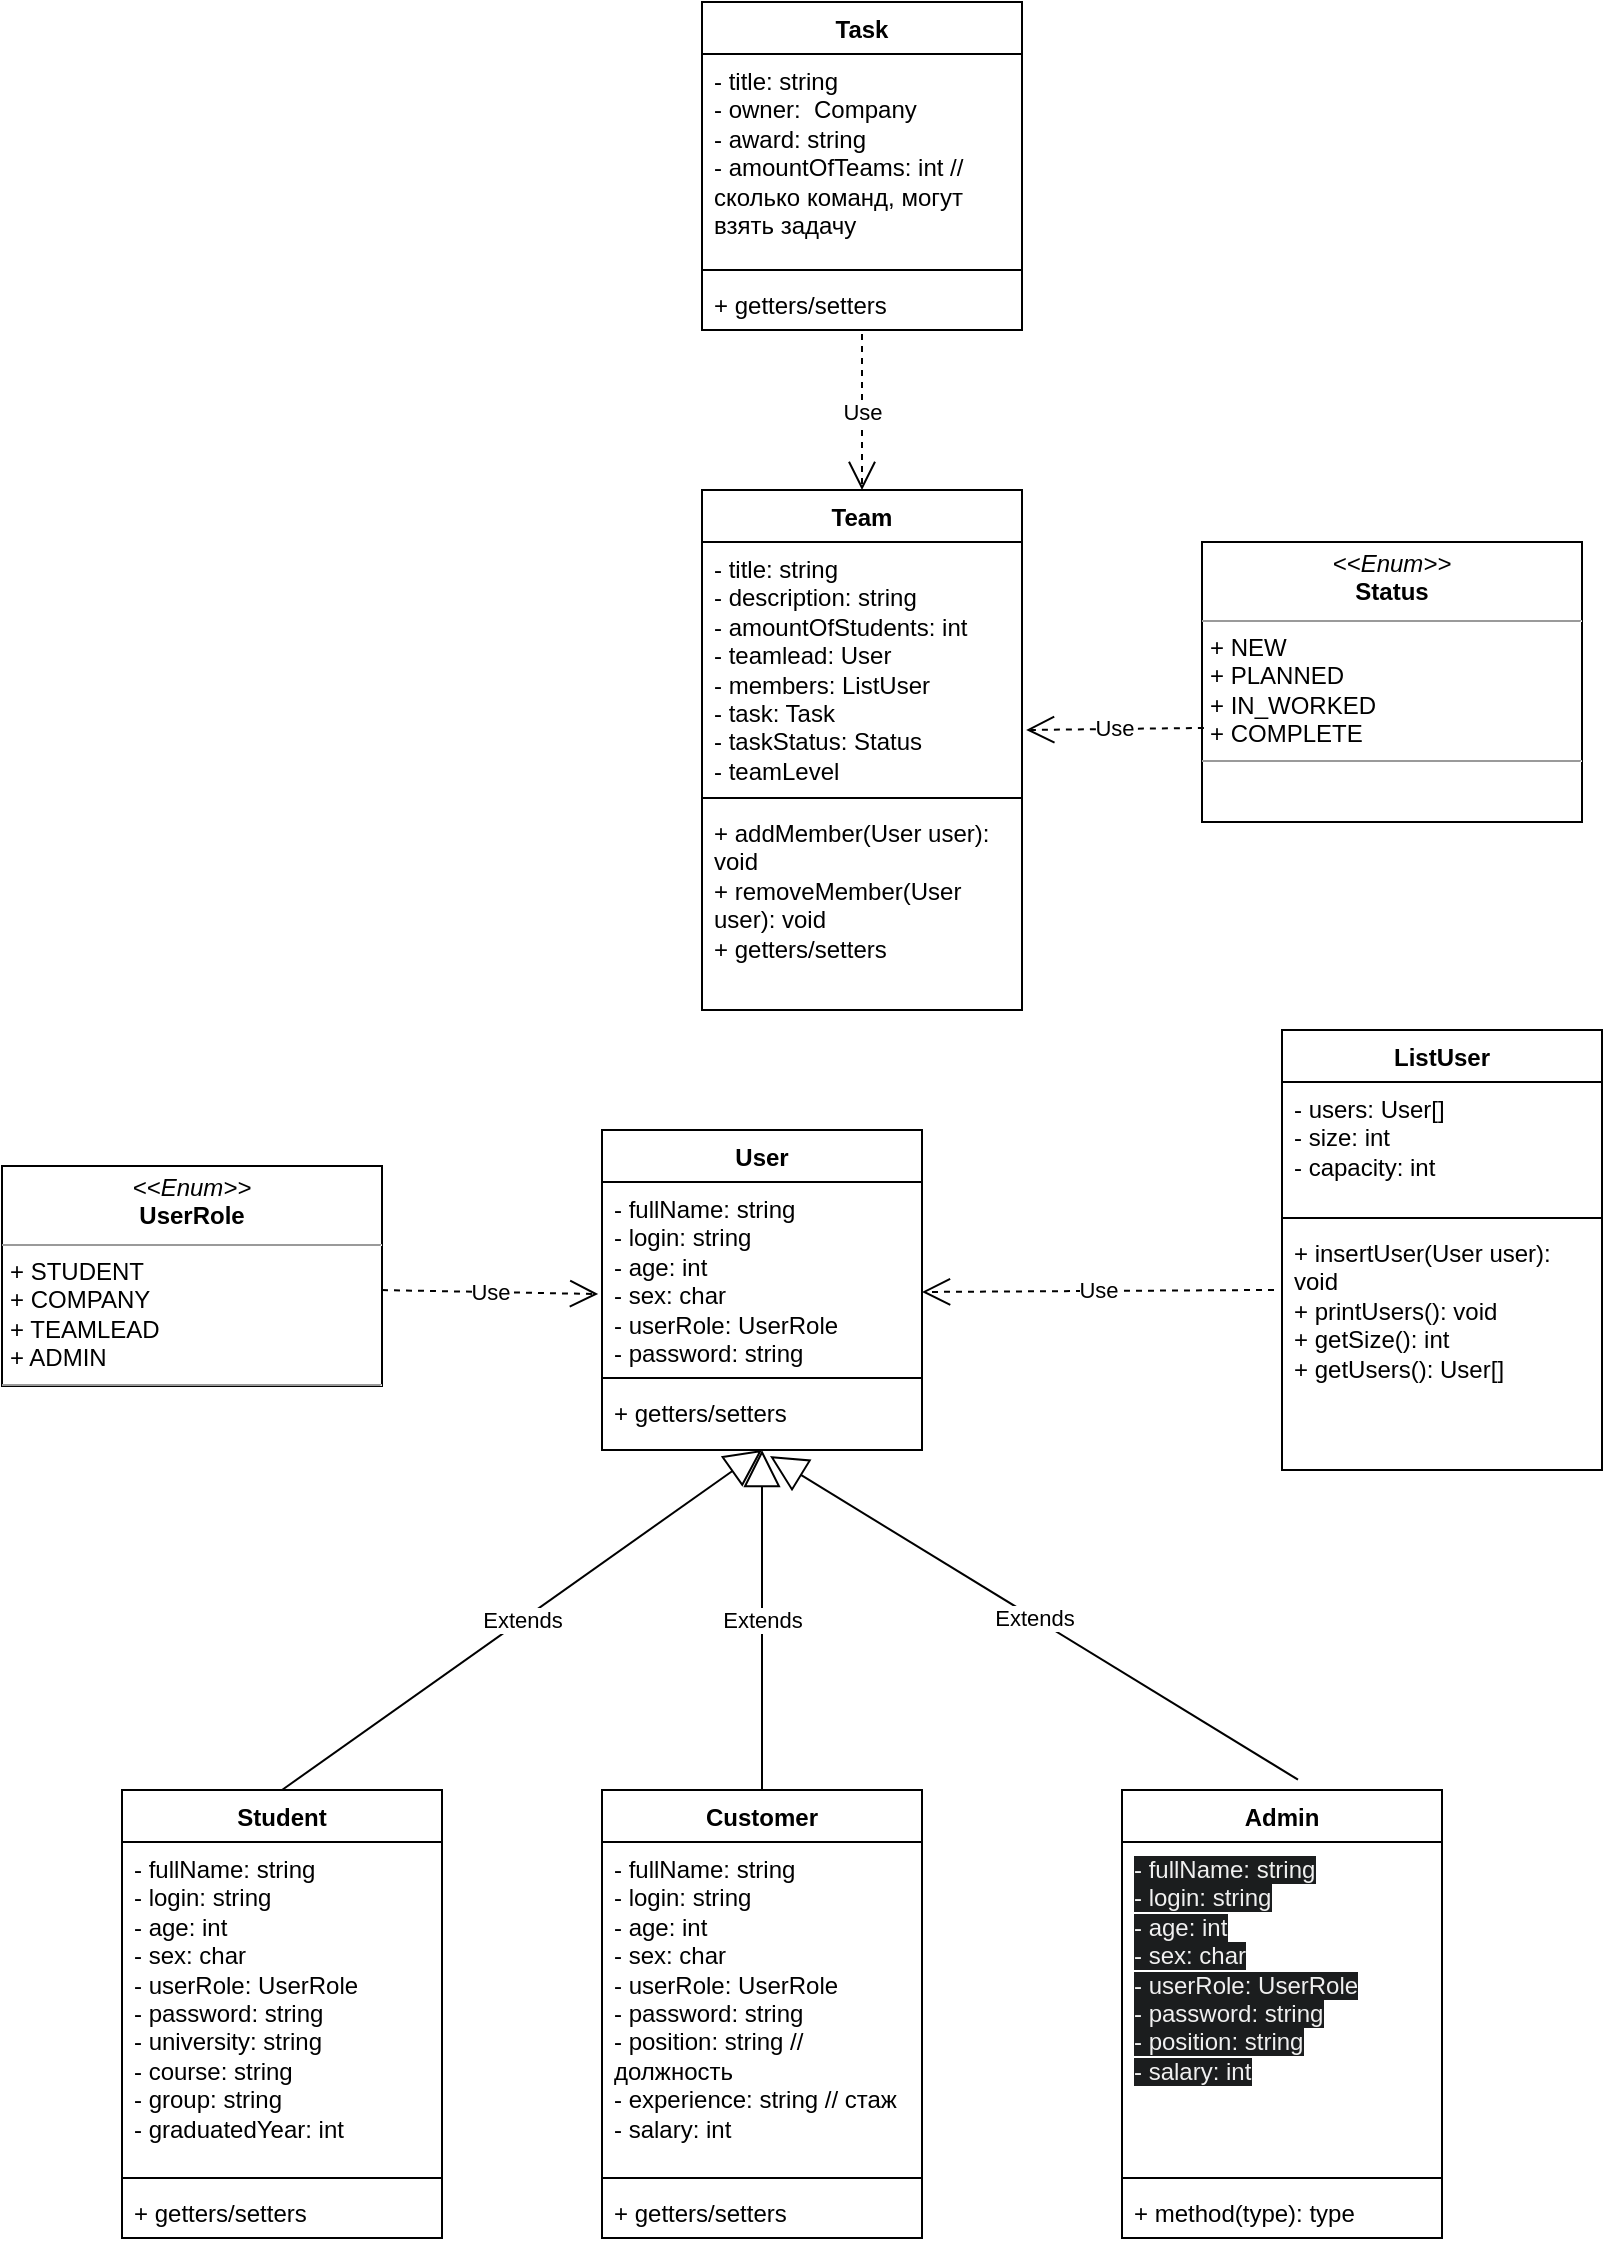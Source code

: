 <mxfile version="21.7.5" type="device">
  <diagram id="C5RBs43oDa-KdzZeNtuy" name="Page-1">
    <mxGraphModel dx="2901" dy="2319" grid="1" gridSize="10" guides="1" tooltips="1" connect="1" arrows="1" fold="1" page="1" pageScale="1" pageWidth="827" pageHeight="1169" math="0" shadow="0">
      <root>
        <mxCell id="WIyWlLk6GJQsqaUBKTNV-0" />
        <mxCell id="WIyWlLk6GJQsqaUBKTNV-1" parent="WIyWlLk6GJQsqaUBKTNV-0" />
        <mxCell id="0wprBBfwhwl6oBhlqlWR-5" value="Team" style="swimlane;fontStyle=1;align=center;verticalAlign=top;childLayout=stackLayout;horizontal=1;startSize=26;horizontalStack=0;resizeParent=1;resizeParentMax=0;resizeLast=0;collapsible=1;marginBottom=0;whiteSpace=wrap;html=1;" vertex="1" parent="WIyWlLk6GJQsqaUBKTNV-1">
          <mxGeometry x="100" y="80" width="160" height="260" as="geometry" />
        </mxCell>
        <mxCell id="0wprBBfwhwl6oBhlqlWR-6" value="- title: string&lt;br&gt;- description: string&lt;br&gt;- amountOfStudents: int&lt;br&gt;- teamlead: User&lt;br&gt;- members: ListUser&lt;br&gt;- task: Task&lt;br&gt;- taskStatus: Status&lt;br&gt;- teamLevel" style="text;strokeColor=none;fillColor=none;align=left;verticalAlign=top;spacingLeft=4;spacingRight=4;overflow=hidden;rotatable=0;points=[[0,0.5],[1,0.5]];portConstraint=eastwest;whiteSpace=wrap;html=1;" vertex="1" parent="0wprBBfwhwl6oBhlqlWR-5">
          <mxGeometry y="26" width="160" height="124" as="geometry" />
        </mxCell>
        <mxCell id="0wprBBfwhwl6oBhlqlWR-7" value="" style="line;strokeWidth=1;fillColor=none;align=left;verticalAlign=middle;spacingTop=-1;spacingLeft=3;spacingRight=3;rotatable=0;labelPosition=right;points=[];portConstraint=eastwest;strokeColor=inherit;" vertex="1" parent="0wprBBfwhwl6oBhlqlWR-5">
          <mxGeometry y="150" width="160" height="8" as="geometry" />
        </mxCell>
        <mxCell id="0wprBBfwhwl6oBhlqlWR-8" value="+ addMember(User user): void&lt;br&gt;+ removeMember(User user): void&lt;br&gt;+ getters/setters" style="text;strokeColor=none;fillColor=none;align=left;verticalAlign=top;spacingLeft=4;spacingRight=4;overflow=hidden;rotatable=0;points=[[0,0.5],[1,0.5]];portConstraint=eastwest;whiteSpace=wrap;html=1;" vertex="1" parent="0wprBBfwhwl6oBhlqlWR-5">
          <mxGeometry y="158" width="160" height="102" as="geometry" />
        </mxCell>
        <mxCell id="0wprBBfwhwl6oBhlqlWR-10" value="User" style="swimlane;fontStyle=1;align=center;verticalAlign=top;childLayout=stackLayout;horizontal=1;startSize=26;horizontalStack=0;resizeParent=1;resizeParentMax=0;resizeLast=0;collapsible=1;marginBottom=0;whiteSpace=wrap;html=1;" vertex="1" parent="WIyWlLk6GJQsqaUBKTNV-1">
          <mxGeometry x="50" y="400" width="160" height="160" as="geometry" />
        </mxCell>
        <mxCell id="0wprBBfwhwl6oBhlqlWR-11" value="- fullName: string&lt;br&gt;- login: string&lt;br&gt;- age: int&lt;br&gt;- sex: char&lt;br&gt;- userRole: UserRole&lt;br&gt;- password: string" style="text;strokeColor=none;fillColor=none;align=left;verticalAlign=top;spacingLeft=4;spacingRight=4;overflow=hidden;rotatable=0;points=[[0,0.5],[1,0.5]];portConstraint=eastwest;whiteSpace=wrap;html=1;" vertex="1" parent="0wprBBfwhwl6oBhlqlWR-10">
          <mxGeometry y="26" width="160" height="94" as="geometry" />
        </mxCell>
        <mxCell id="0wprBBfwhwl6oBhlqlWR-12" value="" style="line;strokeWidth=1;fillColor=none;align=left;verticalAlign=middle;spacingTop=-1;spacingLeft=3;spacingRight=3;rotatable=0;labelPosition=right;points=[];portConstraint=eastwest;strokeColor=inherit;" vertex="1" parent="0wprBBfwhwl6oBhlqlWR-10">
          <mxGeometry y="120" width="160" height="8" as="geometry" />
        </mxCell>
        <mxCell id="0wprBBfwhwl6oBhlqlWR-13" value="+ getters/setters" style="text;strokeColor=none;fillColor=none;align=left;verticalAlign=top;spacingLeft=4;spacingRight=4;overflow=hidden;rotatable=0;points=[[0,0.5],[1,0.5]];portConstraint=eastwest;whiteSpace=wrap;html=1;" vertex="1" parent="0wprBBfwhwl6oBhlqlWR-10">
          <mxGeometry y="128" width="160" height="32" as="geometry" />
        </mxCell>
        <mxCell id="0wprBBfwhwl6oBhlqlWR-14" value="ListUser" style="swimlane;fontStyle=1;align=center;verticalAlign=top;childLayout=stackLayout;horizontal=1;startSize=26;horizontalStack=0;resizeParent=1;resizeParentMax=0;resizeLast=0;collapsible=1;marginBottom=0;whiteSpace=wrap;html=1;" vertex="1" parent="WIyWlLk6GJQsqaUBKTNV-1">
          <mxGeometry x="390" y="350" width="160" height="220" as="geometry" />
        </mxCell>
        <mxCell id="0wprBBfwhwl6oBhlqlWR-15" value="- users: User[]&lt;br&gt;- size: int&lt;br&gt;- capacity: int&lt;br&gt;" style="text;strokeColor=none;fillColor=none;align=left;verticalAlign=top;spacingLeft=4;spacingRight=4;overflow=hidden;rotatable=0;points=[[0,0.5],[1,0.5]];portConstraint=eastwest;whiteSpace=wrap;html=1;" vertex="1" parent="0wprBBfwhwl6oBhlqlWR-14">
          <mxGeometry y="26" width="160" height="64" as="geometry" />
        </mxCell>
        <mxCell id="0wprBBfwhwl6oBhlqlWR-16" value="" style="line;strokeWidth=1;fillColor=none;align=left;verticalAlign=middle;spacingTop=-1;spacingLeft=3;spacingRight=3;rotatable=0;labelPosition=right;points=[];portConstraint=eastwest;strokeColor=inherit;" vertex="1" parent="0wprBBfwhwl6oBhlqlWR-14">
          <mxGeometry y="90" width="160" height="8" as="geometry" />
        </mxCell>
        <mxCell id="0wprBBfwhwl6oBhlqlWR-17" value="+ insertUser(User user): void&lt;br&gt;+ printUsers(): void&lt;br&gt;+ getSize(): int&lt;br&gt;+ getUsers(): User[]" style="text;strokeColor=none;fillColor=none;align=left;verticalAlign=top;spacingLeft=4;spacingRight=4;overflow=hidden;rotatable=0;points=[[0,0.5],[1,0.5]];portConstraint=eastwest;whiteSpace=wrap;html=1;" vertex="1" parent="0wprBBfwhwl6oBhlqlWR-14">
          <mxGeometry y="98" width="160" height="122" as="geometry" />
        </mxCell>
        <mxCell id="0wprBBfwhwl6oBhlqlWR-18" value="&lt;p style=&quot;margin:0px;margin-top:4px;text-align:center;&quot;&gt;&lt;i&gt;&amp;lt;&amp;lt;Enum&amp;gt;&amp;gt;&lt;/i&gt;&lt;br&gt;&lt;b&gt;Status&lt;/b&gt;&lt;/p&gt;&lt;hr size=&quot;1&quot;&gt;&lt;p style=&quot;margin:0px;margin-left:4px;&quot;&gt;+ NEW&lt;/p&gt;&lt;p style=&quot;margin:0px;margin-left:4px;&quot;&gt;+ PLANNED&lt;/p&gt;&lt;p style=&quot;margin:0px;margin-left:4px;&quot;&gt;+ IN_WORKED&lt;/p&gt;&lt;p style=&quot;margin:0px;margin-left:4px;&quot;&gt;+ COMPLETE&lt;/p&gt;&lt;hr size=&quot;1&quot;&gt;&lt;p style=&quot;margin:0px;margin-left:4px;&quot;&gt;&lt;br&gt;&lt;/p&gt;" style="verticalAlign=top;align=left;overflow=fill;fontSize=12;fontFamily=Helvetica;html=1;whiteSpace=wrap;" vertex="1" parent="WIyWlLk6GJQsqaUBKTNV-1">
          <mxGeometry x="350" y="106" width="190" height="140" as="geometry" />
        </mxCell>
        <mxCell id="0wprBBfwhwl6oBhlqlWR-20" value="Use" style="endArrow=open;endSize=12;dashed=1;html=1;rounded=0;entryX=1;entryY=0.585;entryDx=0;entryDy=0;entryPerimeter=0;exitX=-0.025;exitY=0.262;exitDx=0;exitDy=0;exitPerimeter=0;" edge="1" parent="WIyWlLk6GJQsqaUBKTNV-1" source="0wprBBfwhwl6oBhlqlWR-17" target="0wprBBfwhwl6oBhlqlWR-11">
          <mxGeometry width="160" relative="1" as="geometry">
            <mxPoint x="350" y="480" as="sourcePoint" />
            <mxPoint x="510" y="480" as="targetPoint" />
          </mxGeometry>
        </mxCell>
        <mxCell id="0wprBBfwhwl6oBhlqlWR-22" value="Use" style="endArrow=open;endSize=12;dashed=1;html=1;rounded=0;entryX=1.013;entryY=0.098;entryDx=0;entryDy=0;entryPerimeter=0;exitX=0.005;exitY=0.664;exitDx=0;exitDy=0;exitPerimeter=0;" edge="1" parent="WIyWlLk6GJQsqaUBKTNV-1" source="0wprBBfwhwl6oBhlqlWR-18">
          <mxGeometry width="160" relative="1" as="geometry">
            <mxPoint x="340" y="200" as="sourcePoint" />
            <mxPoint x="262.08" y="199.996" as="targetPoint" />
          </mxGeometry>
        </mxCell>
        <mxCell id="0wprBBfwhwl6oBhlqlWR-23" value="&lt;p style=&quot;margin:0px;margin-top:4px;text-align:center;&quot;&gt;&lt;i&gt;&amp;lt;&amp;lt;Enum&amp;gt;&amp;gt;&lt;/i&gt;&lt;br&gt;&lt;b&gt;UserRole&lt;/b&gt;&lt;/p&gt;&lt;hr size=&quot;1&quot;&gt;&lt;p style=&quot;margin:0px;margin-left:4px;&quot;&gt;+ STUDENT&lt;/p&gt;&lt;p style=&quot;margin:0px;margin-left:4px;&quot;&gt;+ COMPANY&lt;/p&gt;&lt;p style=&quot;margin:0px;margin-left:4px;&quot;&gt;+ TEAMLEAD&lt;/p&gt;&lt;p style=&quot;margin:0px;margin-left:4px;&quot;&gt;+ ADMIN&lt;/p&gt;&lt;hr size=&quot;1&quot;&gt;&lt;p style=&quot;margin:0px;margin-left:4px;&quot;&gt;&lt;br&gt;&lt;/p&gt;" style="verticalAlign=top;align=left;overflow=fill;fontSize=12;fontFamily=Helvetica;html=1;whiteSpace=wrap;" vertex="1" parent="WIyWlLk6GJQsqaUBKTNV-1">
          <mxGeometry x="-250" y="418" width="190" height="110" as="geometry" />
        </mxCell>
        <mxCell id="0wprBBfwhwl6oBhlqlWR-24" value="Use" style="endArrow=open;endSize=12;dashed=1;html=1;rounded=0;exitX=1;exitY=0.564;exitDx=0;exitDy=0;exitPerimeter=0;entryX=-0.012;entryY=0.596;entryDx=0;entryDy=0;entryPerimeter=0;" edge="1" parent="WIyWlLk6GJQsqaUBKTNV-1" source="0wprBBfwhwl6oBhlqlWR-23" target="0wprBBfwhwl6oBhlqlWR-11">
          <mxGeometry width="160" relative="1" as="geometry">
            <mxPoint x="336" y="584" as="sourcePoint" />
            <mxPoint x="40" y="480" as="targetPoint" />
          </mxGeometry>
        </mxCell>
        <mxCell id="0wprBBfwhwl6oBhlqlWR-25" value="Task" style="swimlane;fontStyle=1;align=center;verticalAlign=top;childLayout=stackLayout;horizontal=1;startSize=26;horizontalStack=0;resizeParent=1;resizeParentMax=0;resizeLast=0;collapsible=1;marginBottom=0;whiteSpace=wrap;html=1;" vertex="1" parent="WIyWlLk6GJQsqaUBKTNV-1">
          <mxGeometry x="100" y="-164" width="160" height="164" as="geometry" />
        </mxCell>
        <mxCell id="0wprBBfwhwl6oBhlqlWR-26" value="- title: string&lt;br&gt;- owner:&amp;nbsp; Company&lt;br&gt;- award: string&lt;br&gt;- amountOfTeams: int // сколько команд, могут взять задачу" style="text;strokeColor=none;fillColor=none;align=left;verticalAlign=top;spacingLeft=4;spacingRight=4;overflow=hidden;rotatable=0;points=[[0,0.5],[1,0.5]];portConstraint=eastwest;whiteSpace=wrap;html=1;" vertex="1" parent="0wprBBfwhwl6oBhlqlWR-25">
          <mxGeometry y="26" width="160" height="104" as="geometry" />
        </mxCell>
        <mxCell id="0wprBBfwhwl6oBhlqlWR-27" value="" style="line;strokeWidth=1;fillColor=none;align=left;verticalAlign=middle;spacingTop=-1;spacingLeft=3;spacingRight=3;rotatable=0;labelPosition=right;points=[];portConstraint=eastwest;strokeColor=inherit;" vertex="1" parent="0wprBBfwhwl6oBhlqlWR-25">
          <mxGeometry y="130" width="160" height="8" as="geometry" />
        </mxCell>
        <mxCell id="0wprBBfwhwl6oBhlqlWR-28" value="+ getters/setters" style="text;strokeColor=none;fillColor=none;align=left;verticalAlign=top;spacingLeft=4;spacingRight=4;overflow=hidden;rotatable=0;points=[[0,0.5],[1,0.5]];portConstraint=eastwest;whiteSpace=wrap;html=1;" vertex="1" parent="0wprBBfwhwl6oBhlqlWR-25">
          <mxGeometry y="138" width="160" height="26" as="geometry" />
        </mxCell>
        <mxCell id="0wprBBfwhwl6oBhlqlWR-29" value="Use" style="endArrow=open;endSize=12;dashed=1;html=1;rounded=0;entryX=0.5;entryY=0;entryDx=0;entryDy=0;exitX=0.5;exitY=1.077;exitDx=0;exitDy=0;exitPerimeter=0;" edge="1" parent="WIyWlLk6GJQsqaUBKTNV-1" source="0wprBBfwhwl6oBhlqlWR-28" target="0wprBBfwhwl6oBhlqlWR-5">
          <mxGeometry width="160" relative="1" as="geometry">
            <mxPoint x="361" y="209" as="sourcePoint" />
            <mxPoint x="272.08" y="209.996" as="targetPoint" />
          </mxGeometry>
        </mxCell>
        <mxCell id="0wprBBfwhwl6oBhlqlWR-30" value="Student" style="swimlane;fontStyle=1;align=center;verticalAlign=top;childLayout=stackLayout;horizontal=1;startSize=26;horizontalStack=0;resizeParent=1;resizeParentMax=0;resizeLast=0;collapsible=1;marginBottom=0;whiteSpace=wrap;html=1;" vertex="1" parent="WIyWlLk6GJQsqaUBKTNV-1">
          <mxGeometry x="-190" y="730" width="160" height="224" as="geometry" />
        </mxCell>
        <mxCell id="0wprBBfwhwl6oBhlqlWR-31" value="- fullName: string&lt;br&gt;- login: string&lt;br&gt;- age: int&lt;br&gt;- sex: char&lt;br&gt;- userRole: UserRole&lt;br&gt;- password: string&lt;br&gt;- university: string&lt;br&gt;- course: string&lt;br&gt;- group: string&lt;br&gt;- graduatedYear: int" style="text;strokeColor=none;fillColor=none;align=left;verticalAlign=top;spacingLeft=4;spacingRight=4;overflow=hidden;rotatable=0;points=[[0,0.5],[1,0.5]];portConstraint=eastwest;whiteSpace=wrap;html=1;" vertex="1" parent="0wprBBfwhwl6oBhlqlWR-30">
          <mxGeometry y="26" width="160" height="164" as="geometry" />
        </mxCell>
        <mxCell id="0wprBBfwhwl6oBhlqlWR-32" value="" style="line;strokeWidth=1;fillColor=none;align=left;verticalAlign=middle;spacingTop=-1;spacingLeft=3;spacingRight=3;rotatable=0;labelPosition=right;points=[];portConstraint=eastwest;strokeColor=inherit;" vertex="1" parent="0wprBBfwhwl6oBhlqlWR-30">
          <mxGeometry y="190" width="160" height="8" as="geometry" />
        </mxCell>
        <mxCell id="0wprBBfwhwl6oBhlqlWR-33" value="+ getters/setters" style="text;strokeColor=none;fillColor=none;align=left;verticalAlign=top;spacingLeft=4;spacingRight=4;overflow=hidden;rotatable=0;points=[[0,0.5],[1,0.5]];portConstraint=eastwest;whiteSpace=wrap;html=1;" vertex="1" parent="0wprBBfwhwl6oBhlqlWR-30">
          <mxGeometry y="198" width="160" height="26" as="geometry" />
        </mxCell>
        <mxCell id="0wprBBfwhwl6oBhlqlWR-34" value="Customer" style="swimlane;fontStyle=1;align=center;verticalAlign=top;childLayout=stackLayout;horizontal=1;startSize=26;horizontalStack=0;resizeParent=1;resizeParentMax=0;resizeLast=0;collapsible=1;marginBottom=0;whiteSpace=wrap;html=1;" vertex="1" parent="WIyWlLk6GJQsqaUBKTNV-1">
          <mxGeometry x="50" y="730" width="160" height="224" as="geometry" />
        </mxCell>
        <mxCell id="0wprBBfwhwl6oBhlqlWR-35" value="- fullName: string&lt;br&gt;- login: string&lt;br&gt;- age: int&lt;br&gt;- sex: char&lt;br&gt;- userRole: UserRole&lt;br&gt;- password: string&lt;br&gt;- position: string // должность&lt;br&gt;-&amp;nbsp;experience: string // стаж&lt;br&gt;- salary: int&lt;br&gt;" style="text;strokeColor=none;fillColor=none;align=left;verticalAlign=top;spacingLeft=4;spacingRight=4;overflow=hidden;rotatable=0;points=[[0,0.5],[1,0.5]];portConstraint=eastwest;whiteSpace=wrap;html=1;" vertex="1" parent="0wprBBfwhwl6oBhlqlWR-34">
          <mxGeometry y="26" width="160" height="164" as="geometry" />
        </mxCell>
        <mxCell id="0wprBBfwhwl6oBhlqlWR-36" value="" style="line;strokeWidth=1;fillColor=none;align=left;verticalAlign=middle;spacingTop=-1;spacingLeft=3;spacingRight=3;rotatable=0;labelPosition=right;points=[];portConstraint=eastwest;strokeColor=inherit;" vertex="1" parent="0wprBBfwhwl6oBhlqlWR-34">
          <mxGeometry y="190" width="160" height="8" as="geometry" />
        </mxCell>
        <mxCell id="0wprBBfwhwl6oBhlqlWR-37" value="+ getters/setters" style="text;strokeColor=none;fillColor=none;align=left;verticalAlign=top;spacingLeft=4;spacingRight=4;overflow=hidden;rotatable=0;points=[[0,0.5],[1,0.5]];portConstraint=eastwest;whiteSpace=wrap;html=1;" vertex="1" parent="0wprBBfwhwl6oBhlqlWR-34">
          <mxGeometry y="198" width="160" height="26" as="geometry" />
        </mxCell>
        <mxCell id="0wprBBfwhwl6oBhlqlWR-38" value="Admin" style="swimlane;fontStyle=1;align=center;verticalAlign=top;childLayout=stackLayout;horizontal=1;startSize=26;horizontalStack=0;resizeParent=1;resizeParentMax=0;resizeLast=0;collapsible=1;marginBottom=0;whiteSpace=wrap;html=1;" vertex="1" parent="WIyWlLk6GJQsqaUBKTNV-1">
          <mxGeometry x="310" y="730" width="160" height="224" as="geometry" />
        </mxCell>
        <mxCell id="0wprBBfwhwl6oBhlqlWR-39" value="&lt;span style=&quot;color: rgb(240, 240, 240); font-family: Helvetica; font-size: 12px; font-style: normal; font-variant-ligatures: normal; font-variant-caps: normal; font-weight: 400; letter-spacing: normal; orphans: 2; text-align: left; text-indent: 0px; text-transform: none; widows: 2; word-spacing: 0px; -webkit-text-stroke-width: 0px; background-color: rgb(27, 29, 30); text-decoration-thickness: initial; text-decoration-style: initial; text-decoration-color: initial; float: none; display: inline !important;&quot;&gt;- fullName: string&lt;/span&gt;&lt;br style=&quot;border-color: rgb(0, 0, 0); color: rgb(240, 240, 240); font-family: Helvetica; font-size: 12px; font-style: normal; font-variant-ligatures: normal; font-variant-caps: normal; font-weight: 400; letter-spacing: normal; orphans: 2; text-align: left; text-indent: 0px; text-transform: none; widows: 2; word-spacing: 0px; -webkit-text-stroke-width: 0px; background-color: rgb(27, 29, 30); text-decoration-thickness: initial; text-decoration-style: initial; text-decoration-color: initial;&quot;&gt;&lt;span style=&quot;color: rgb(240, 240, 240); font-family: Helvetica; font-size: 12px; font-style: normal; font-variant-ligatures: normal; font-variant-caps: normal; font-weight: 400; letter-spacing: normal; orphans: 2; text-align: left; text-indent: 0px; text-transform: none; widows: 2; word-spacing: 0px; -webkit-text-stroke-width: 0px; background-color: rgb(27, 29, 30); text-decoration-thickness: initial; text-decoration-style: initial; text-decoration-color: initial; float: none; display: inline !important;&quot;&gt;- login: string&lt;/span&gt;&lt;br style=&quot;border-color: rgb(0, 0, 0); color: rgb(240, 240, 240); font-family: Helvetica; font-size: 12px; font-style: normal; font-variant-ligatures: normal; font-variant-caps: normal; font-weight: 400; letter-spacing: normal; orphans: 2; text-align: left; text-indent: 0px; text-transform: none; widows: 2; word-spacing: 0px; -webkit-text-stroke-width: 0px; background-color: rgb(27, 29, 30); text-decoration-thickness: initial; text-decoration-style: initial; text-decoration-color: initial;&quot;&gt;&lt;span style=&quot;color: rgb(240, 240, 240); font-family: Helvetica; font-size: 12px; font-style: normal; font-variant-ligatures: normal; font-variant-caps: normal; font-weight: 400; letter-spacing: normal; orphans: 2; text-align: left; text-indent: 0px; text-transform: none; widows: 2; word-spacing: 0px; -webkit-text-stroke-width: 0px; background-color: rgb(27, 29, 30); text-decoration-thickness: initial; text-decoration-style: initial; text-decoration-color: initial; float: none; display: inline !important;&quot;&gt;- age: int&lt;/span&gt;&lt;br style=&quot;border-color: rgb(0, 0, 0); color: rgb(240, 240, 240); font-family: Helvetica; font-size: 12px; font-style: normal; font-variant-ligatures: normal; font-variant-caps: normal; font-weight: 400; letter-spacing: normal; orphans: 2; text-align: left; text-indent: 0px; text-transform: none; widows: 2; word-spacing: 0px; -webkit-text-stroke-width: 0px; background-color: rgb(27, 29, 30); text-decoration-thickness: initial; text-decoration-style: initial; text-decoration-color: initial;&quot;&gt;&lt;span style=&quot;color: rgb(240, 240, 240); font-family: Helvetica; font-size: 12px; font-style: normal; font-variant-ligatures: normal; font-variant-caps: normal; font-weight: 400; letter-spacing: normal; orphans: 2; text-align: left; text-indent: 0px; text-transform: none; widows: 2; word-spacing: 0px; -webkit-text-stroke-width: 0px; background-color: rgb(27, 29, 30); text-decoration-thickness: initial; text-decoration-style: initial; text-decoration-color: initial; float: none; display: inline !important;&quot;&gt;- sex: char&lt;/span&gt;&lt;br style=&quot;border-color: rgb(0, 0, 0); color: rgb(240, 240, 240); font-family: Helvetica; font-size: 12px; font-style: normal; font-variant-ligatures: normal; font-variant-caps: normal; font-weight: 400; letter-spacing: normal; orphans: 2; text-align: left; text-indent: 0px; text-transform: none; widows: 2; word-spacing: 0px; -webkit-text-stroke-width: 0px; background-color: rgb(27, 29, 30); text-decoration-thickness: initial; text-decoration-style: initial; text-decoration-color: initial;&quot;&gt;&lt;span style=&quot;color: rgb(240, 240, 240); font-family: Helvetica; font-size: 12px; font-style: normal; font-variant-ligatures: normal; font-variant-caps: normal; font-weight: 400; letter-spacing: normal; orphans: 2; text-align: left; text-indent: 0px; text-transform: none; widows: 2; word-spacing: 0px; -webkit-text-stroke-width: 0px; background-color: rgb(27, 29, 30); text-decoration-thickness: initial; text-decoration-style: initial; text-decoration-color: initial; float: none; display: inline !important;&quot;&gt;- userRole: UserRole&lt;/span&gt;&lt;br style=&quot;border-color: rgb(0, 0, 0); color: rgb(240, 240, 240); font-family: Helvetica; font-size: 12px; font-style: normal; font-variant-ligatures: normal; font-variant-caps: normal; font-weight: 400; letter-spacing: normal; orphans: 2; text-align: left; text-indent: 0px; text-transform: none; widows: 2; word-spacing: 0px; -webkit-text-stroke-width: 0px; background-color: rgb(27, 29, 30); text-decoration-thickness: initial; text-decoration-style: initial; text-decoration-color: initial;&quot;&gt;&lt;span style=&quot;color: rgb(240, 240, 240); font-family: Helvetica; font-size: 12px; font-style: normal; font-variant-ligatures: normal; font-variant-caps: normal; font-weight: 400; letter-spacing: normal; orphans: 2; text-align: left; text-indent: 0px; text-transform: none; widows: 2; word-spacing: 0px; -webkit-text-stroke-width: 0px; background-color: rgb(27, 29, 30); text-decoration-thickness: initial; text-decoration-style: initial; text-decoration-color: initial; float: none; display: inline !important;&quot;&gt;- password: string&lt;br&gt;- position: string&lt;br&gt;- salary: int&lt;br&gt;&lt;br&gt;&lt;/span&gt;" style="text;strokeColor=none;fillColor=none;align=left;verticalAlign=top;spacingLeft=4;spacingRight=4;overflow=hidden;rotatable=0;points=[[0,0.5],[1,0.5]];portConstraint=eastwest;whiteSpace=wrap;html=1;" vertex="1" parent="0wprBBfwhwl6oBhlqlWR-38">
          <mxGeometry y="26" width="160" height="164" as="geometry" />
        </mxCell>
        <mxCell id="0wprBBfwhwl6oBhlqlWR-40" value="" style="line;strokeWidth=1;fillColor=none;align=left;verticalAlign=middle;spacingTop=-1;spacingLeft=3;spacingRight=3;rotatable=0;labelPosition=right;points=[];portConstraint=eastwest;strokeColor=inherit;" vertex="1" parent="0wprBBfwhwl6oBhlqlWR-38">
          <mxGeometry y="190" width="160" height="8" as="geometry" />
        </mxCell>
        <mxCell id="0wprBBfwhwl6oBhlqlWR-41" value="+ method(type): type" style="text;strokeColor=none;fillColor=none;align=left;verticalAlign=top;spacingLeft=4;spacingRight=4;overflow=hidden;rotatable=0;points=[[0,0.5],[1,0.5]];portConstraint=eastwest;whiteSpace=wrap;html=1;" vertex="1" parent="0wprBBfwhwl6oBhlqlWR-38">
          <mxGeometry y="198" width="160" height="26" as="geometry" />
        </mxCell>
        <mxCell id="0wprBBfwhwl6oBhlqlWR-42" value="Extends" style="endArrow=block;endSize=16;endFill=0;html=1;rounded=0;entryX=0.5;entryY=1;entryDx=0;entryDy=0;entryPerimeter=0;exitX=0.5;exitY=0;exitDx=0;exitDy=0;" edge="1" parent="WIyWlLk6GJQsqaUBKTNV-1" source="0wprBBfwhwl6oBhlqlWR-34" target="0wprBBfwhwl6oBhlqlWR-13">
          <mxGeometry width="160" relative="1" as="geometry">
            <mxPoint x="130" y="720" as="sourcePoint" />
            <mxPoint x="510" y="700" as="targetPoint" />
          </mxGeometry>
        </mxCell>
        <mxCell id="0wprBBfwhwl6oBhlqlWR-43" value="Extends" style="endArrow=block;endSize=16;endFill=0;html=1;rounded=0;exitX=0.5;exitY=0;exitDx=0;exitDy=0;" edge="1" parent="WIyWlLk6GJQsqaUBKTNV-1" source="0wprBBfwhwl6oBhlqlWR-30">
          <mxGeometry width="160" relative="1" as="geometry">
            <mxPoint x="140" y="740" as="sourcePoint" />
            <mxPoint x="130" y="560" as="targetPoint" />
          </mxGeometry>
        </mxCell>
        <mxCell id="0wprBBfwhwl6oBhlqlWR-44" value="Extends" style="endArrow=block;endSize=16;endFill=0;html=1;rounded=0;exitX=0.55;exitY=-0.023;exitDx=0;exitDy=0;exitPerimeter=0;entryX=0.525;entryY=1.094;entryDx=0;entryDy=0;entryPerimeter=0;" edge="1" parent="WIyWlLk6GJQsqaUBKTNV-1" source="0wprBBfwhwl6oBhlqlWR-38" target="0wprBBfwhwl6oBhlqlWR-13">
          <mxGeometry width="160" relative="1" as="geometry">
            <mxPoint x="-100" y="740" as="sourcePoint" />
            <mxPoint x="140" y="570" as="targetPoint" />
          </mxGeometry>
        </mxCell>
      </root>
    </mxGraphModel>
  </diagram>
</mxfile>
